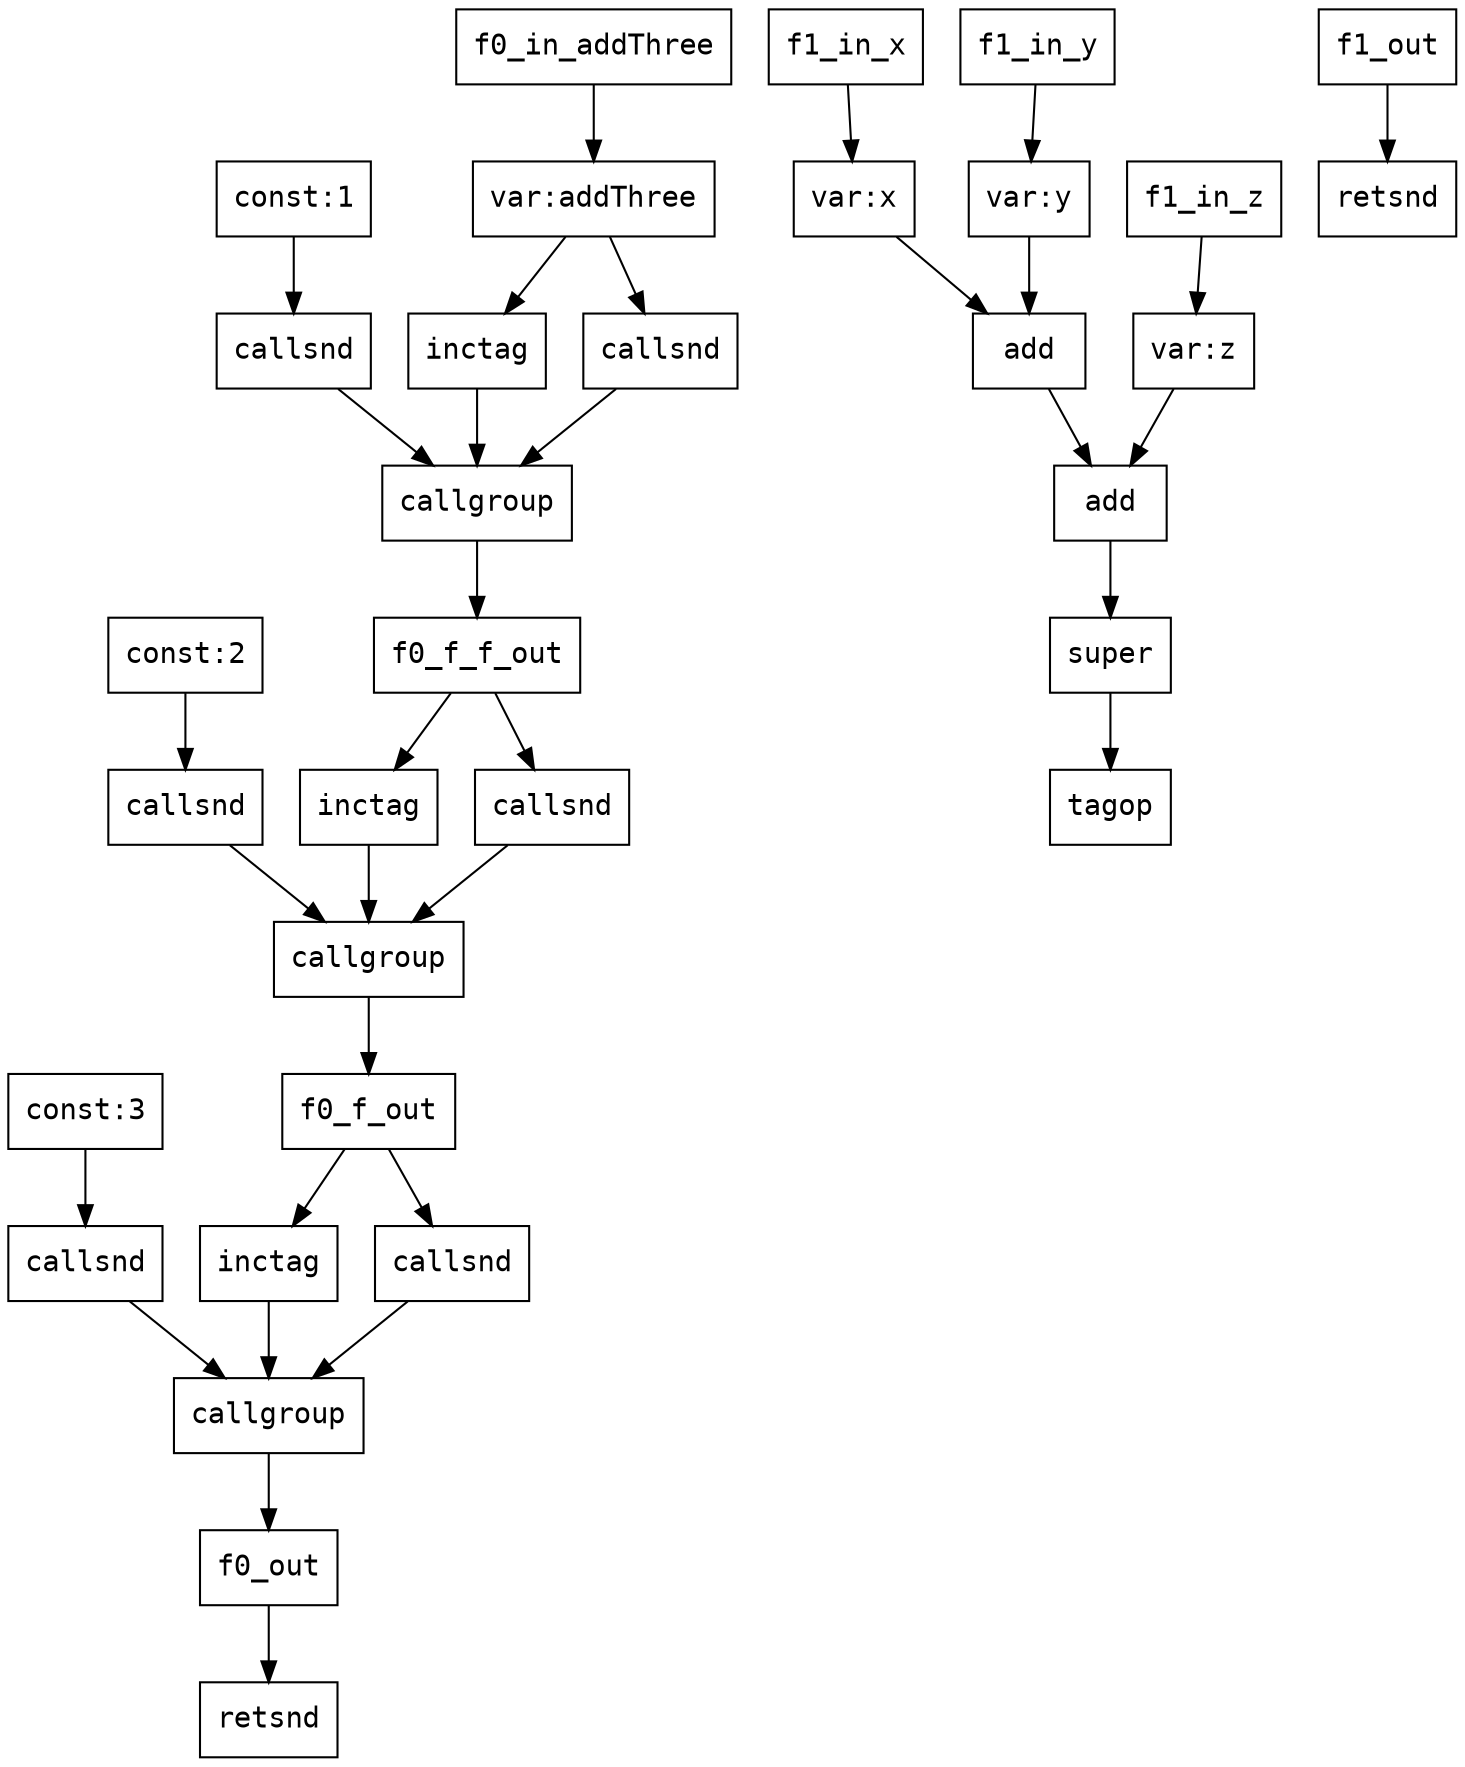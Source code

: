 digraph Dataflow {
  node [shape=record, fontname="Courier"];
  "f0_f_f_f_out" [label="var:addThree"];
  "f0_in_addThree" -> "f0_f_f_f_out";
  "f0_f_f_x_out" [label="const:1"];
  "f0_f_f_inctag" [label="inctag"];
  "f0_f_f_f_out" -> "f0_f_f_inctag";
  "f0_f_f_cg" [label="callgroup"];
  "f0_f_f_inctag" -> "f0_f_f_cg";
  "f0_f_f_cg_snd_fun" [label="callsnd"];
  "f0_f_f_f_out" -> "f0_f_f_cg_snd_fun";
  "f0_f_f_cg_snd_fun" -> "f0_f_f_cg";
  "f0_f_f_cg_snd_arg" [label="callsnd"];
  "f0_f_f_x_out" -> "f0_f_f_cg_snd_arg";
  "f0_f_f_cg_snd_arg" -> "f0_f_f_cg";
  "f0_f_f_cg" -> "f0_f_f_out";
  "f0_f_x_out" [label="const:2"];
  "f0_f_inctag" [label="inctag"];
  "f0_f_f_out" -> "f0_f_inctag";
  "f0_f_cg" [label="callgroup"];
  "f0_f_inctag" -> "f0_f_cg";
  "f0_f_cg_snd_fun" [label="callsnd"];
  "f0_f_f_out" -> "f0_f_cg_snd_fun";
  "f0_f_cg_snd_fun" -> "f0_f_cg";
  "f0_f_cg_snd_arg" [label="callsnd"];
  "f0_f_x_out" -> "f0_f_cg_snd_arg";
  "f0_f_cg_snd_arg" -> "f0_f_cg";
  "f0_f_cg" -> "f0_f_out";
  "f0_x_out" [label="const:3"];
  "f0_inctag" [label="inctag"];
  "f0_f_out" -> "f0_inctag";
  "f0_cg" [label="callgroup"];
  "f0_inctag" -> "f0_cg";
  "f0_cg_snd_fun" [label="callsnd"];
  "f0_f_out" -> "f0_cg_snd_fun";
  "f0_cg_snd_fun" -> "f0_cg";
  "f0_cg_snd_arg" [label="callsnd"];
  "f0_x_out" -> "f0_cg_snd_arg";
  "f0_cg_snd_arg" -> "f0_cg";
  "f0_cg" -> "f0_out";
  "f0_retsnd" [label="retsnd"];
  "f0_out" -> "f0_retsnd";
  f1 [label="super"];
  "f1_tagop" [label="tagop"];
  f1 -> "f1_tagop";
  "f1_body_l_l_out" [label="var:x"];
  "f1_in_x" -> "f1_body_l_l_out";
  "f1_body_l_r_out" [label="var:y"];
  "f1_in_y" -> "f1_body_l_r_out";
  "f1_body_l_out" [label="add"];
  "f1_body_l_l_out" -> "f1_body_l_out";
  "f1_body_l_r_out" -> "f1_body_l_out";
  "f1_body_r_out" [label="var:z"];
  "f1_in_z" -> "f1_body_r_out";
  "f1_body_out" [label="add"];
  "f1_body_l_out" -> "f1_body_out";
  "f1_body_r_out" -> "f1_body_out";
  "f1_body_out" -> f1;
  "f1_retsnd" [label="retsnd"];
  "f1_out" -> "f1_retsnd";
}

